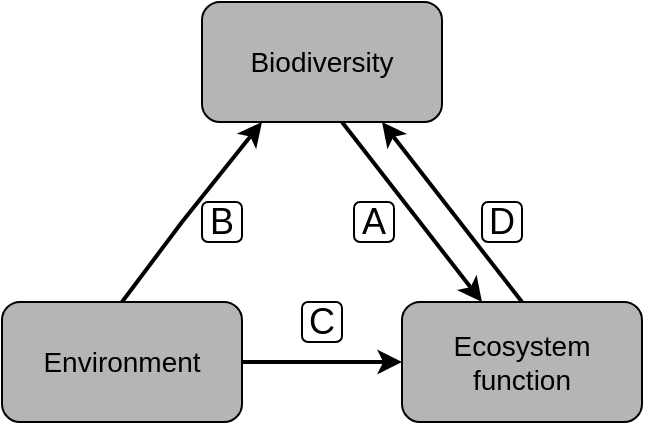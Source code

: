 <mxfile version="13.7.9" type="device"><diagram id="uSDJlu5gaB-BhyGlvHRZ" name="Page-1"><mxGraphModel dx="5327" dy="1209" grid="1" gridSize="10" guides="1" tooltips="1" connect="1" arrows="1" fold="1" page="1" pageScale="1" pageWidth="4681" pageHeight="3300" math="0" shadow="0"><root><mxCell id="0"/><mxCell id="1" parent="0"/><mxCell id="bRTnNe69Ewa7jfj0VOlZ-5" value="" style="orthogonalLoop=1;jettySize=auto;html=1;exitX=0.5;exitY=0;exitDx=0;exitDy=0;entryX=0.25;entryY=1;entryDx=0;entryDy=0;endArrow=classic;endFill=1;fillColor=#030303;sketch=0;gradientColor=#ffffff;rounded=0;shadow=0;strokeWidth=2;labelBorderColor=none;fontSize=18;" edge="1" parent="1" source="bRTnNe69Ewa7jfj0VOlZ-2" target="bRTnNe69Ewa7jfj0VOlZ-1"><mxGeometry x="0.096" y="-16" relative="1" as="geometry"><Array as="points"><mxPoint x="70" y="290"/></Array><mxPoint y="-1" as="offset"/></mxGeometry></mxCell><mxCell id="bRTnNe69Ewa7jfj0VOlZ-7" value="" style="edgeStyle=none;rounded=0;orthogonalLoop=1;jettySize=auto;html=1;exitX=1;exitY=0.5;exitDx=0;exitDy=0;entryX=0;entryY=0.5;entryDx=0;entryDy=0;strokeWidth=2;labelBorderColor=none;fontSize=18;" edge="1" parent="1" source="bRTnNe69Ewa7jfj0VOlZ-2" target="bRTnNe69Ewa7jfj0VOlZ-3"><mxGeometry x="0.025" y="14" relative="1" as="geometry"><mxPoint as="offset"/></mxGeometry></mxCell><mxCell id="bRTnNe69Ewa7jfj0VOlZ-2" value="&lt;font style=&quot;font-size: 14px&quot;&gt;Environment&lt;/font&gt;" style="rounded=1;whiteSpace=wrap;html=1;fillColor=#B5B5B5;" vertex="1" parent="1"><mxGeometry x="-20" y="330" width="120" height="60" as="geometry"/></mxCell><mxCell id="bRTnNe69Ewa7jfj0VOlZ-6" style="edgeStyle=none;rounded=0;orthogonalLoop=1;jettySize=auto;html=1;exitX=0.5;exitY=0;exitDx=0;exitDy=0;entryX=0.75;entryY=1;entryDx=0;entryDy=0;strokeWidth=2;labelBorderColor=none;" edge="1" parent="1" source="bRTnNe69Ewa7jfj0VOlZ-3" target="bRTnNe69Ewa7jfj0VOlZ-1"><mxGeometry relative="1" as="geometry"/></mxCell><mxCell id="bRTnNe69Ewa7jfj0VOlZ-3" value="&lt;font style=&quot;font-size: 14px&quot;&gt;Ecosystem function&lt;/font&gt;" style="rounded=1;whiteSpace=wrap;html=1;fillColor=#B5B5B5;" vertex="1" parent="1"><mxGeometry x="180" y="330" width="120" height="60" as="geometry"/></mxCell><mxCell id="bRTnNe69Ewa7jfj0VOlZ-9" value="" style="edgeStyle=none;rounded=0;orthogonalLoop=1;jettySize=auto;html=1;exitX=0.5;exitY=0;exitDx=0;exitDy=0;entryX=0.75;entryY=1;entryDx=0;entryDy=0;startArrow=classic;startFill=1;endArrow=none;endFill=0;strokeWidth=2;labelBorderColor=none;fontSize=18;" edge="1" parent="1"><mxGeometry x="-0.031" y="14" relative="1" as="geometry"><mxPoint x="220" y="330" as="sourcePoint"/><mxPoint x="150" y="240" as="targetPoint"/><mxPoint as="offset"/></mxGeometry></mxCell><mxCell id="bRTnNe69Ewa7jfj0VOlZ-1" value="&lt;font style=&quot;font-size: 14px&quot;&gt;Biodiversity&lt;/font&gt;" style="rounded=1;whiteSpace=wrap;html=1;fillColor=#B5B5B5;" vertex="1" parent="1"><mxGeometry x="80" y="180" width="120" height="60" as="geometry"/></mxCell><mxCell id="bRTnNe69Ewa7jfj0VOlZ-14" value="A" style="rounded=1;whiteSpace=wrap;html=1;fontSize=18;fillColor=none;glass=0;" vertex="1" parent="1"><mxGeometry x="156" y="280" width="20" height="20" as="geometry"/></mxCell><mxCell id="bRTnNe69Ewa7jfj0VOlZ-16" value="B" style="rounded=1;whiteSpace=wrap;html=1;fontSize=18;fillColor=none;glass=0;" vertex="1" parent="1"><mxGeometry x="80" y="280" width="20" height="20" as="geometry"/></mxCell><mxCell id="bRTnNe69Ewa7jfj0VOlZ-17" value="D" style="rounded=1;whiteSpace=wrap;html=1;fontSize=18;fillColor=none;glass=0;" vertex="1" parent="1"><mxGeometry x="220" y="280" width="20" height="20" as="geometry"/></mxCell><mxCell id="bRTnNe69Ewa7jfj0VOlZ-18" value="C" style="rounded=1;whiteSpace=wrap;html=1;fontSize=18;fillColor=none;glass=0;" vertex="1" parent="1"><mxGeometry x="130" y="330" width="20" height="20" as="geometry"/></mxCell></root></mxGraphModel></diagram></mxfile>
